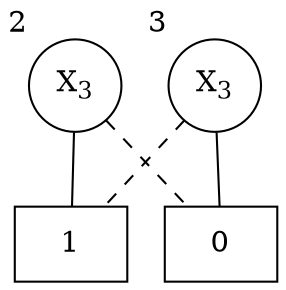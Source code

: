 graph { 1 [shape=box] 0 [shape=box]  2 [label=<X<SUB>3</SUB>>,shape=circle, xlabel=2]  2 -- 0 [style=dashed] 2 -- 1  3 [label=<X<SUB>3</SUB>>,shape=circle, xlabel=3]  3 -- 1 [style=dashed] 3 -- 0 }